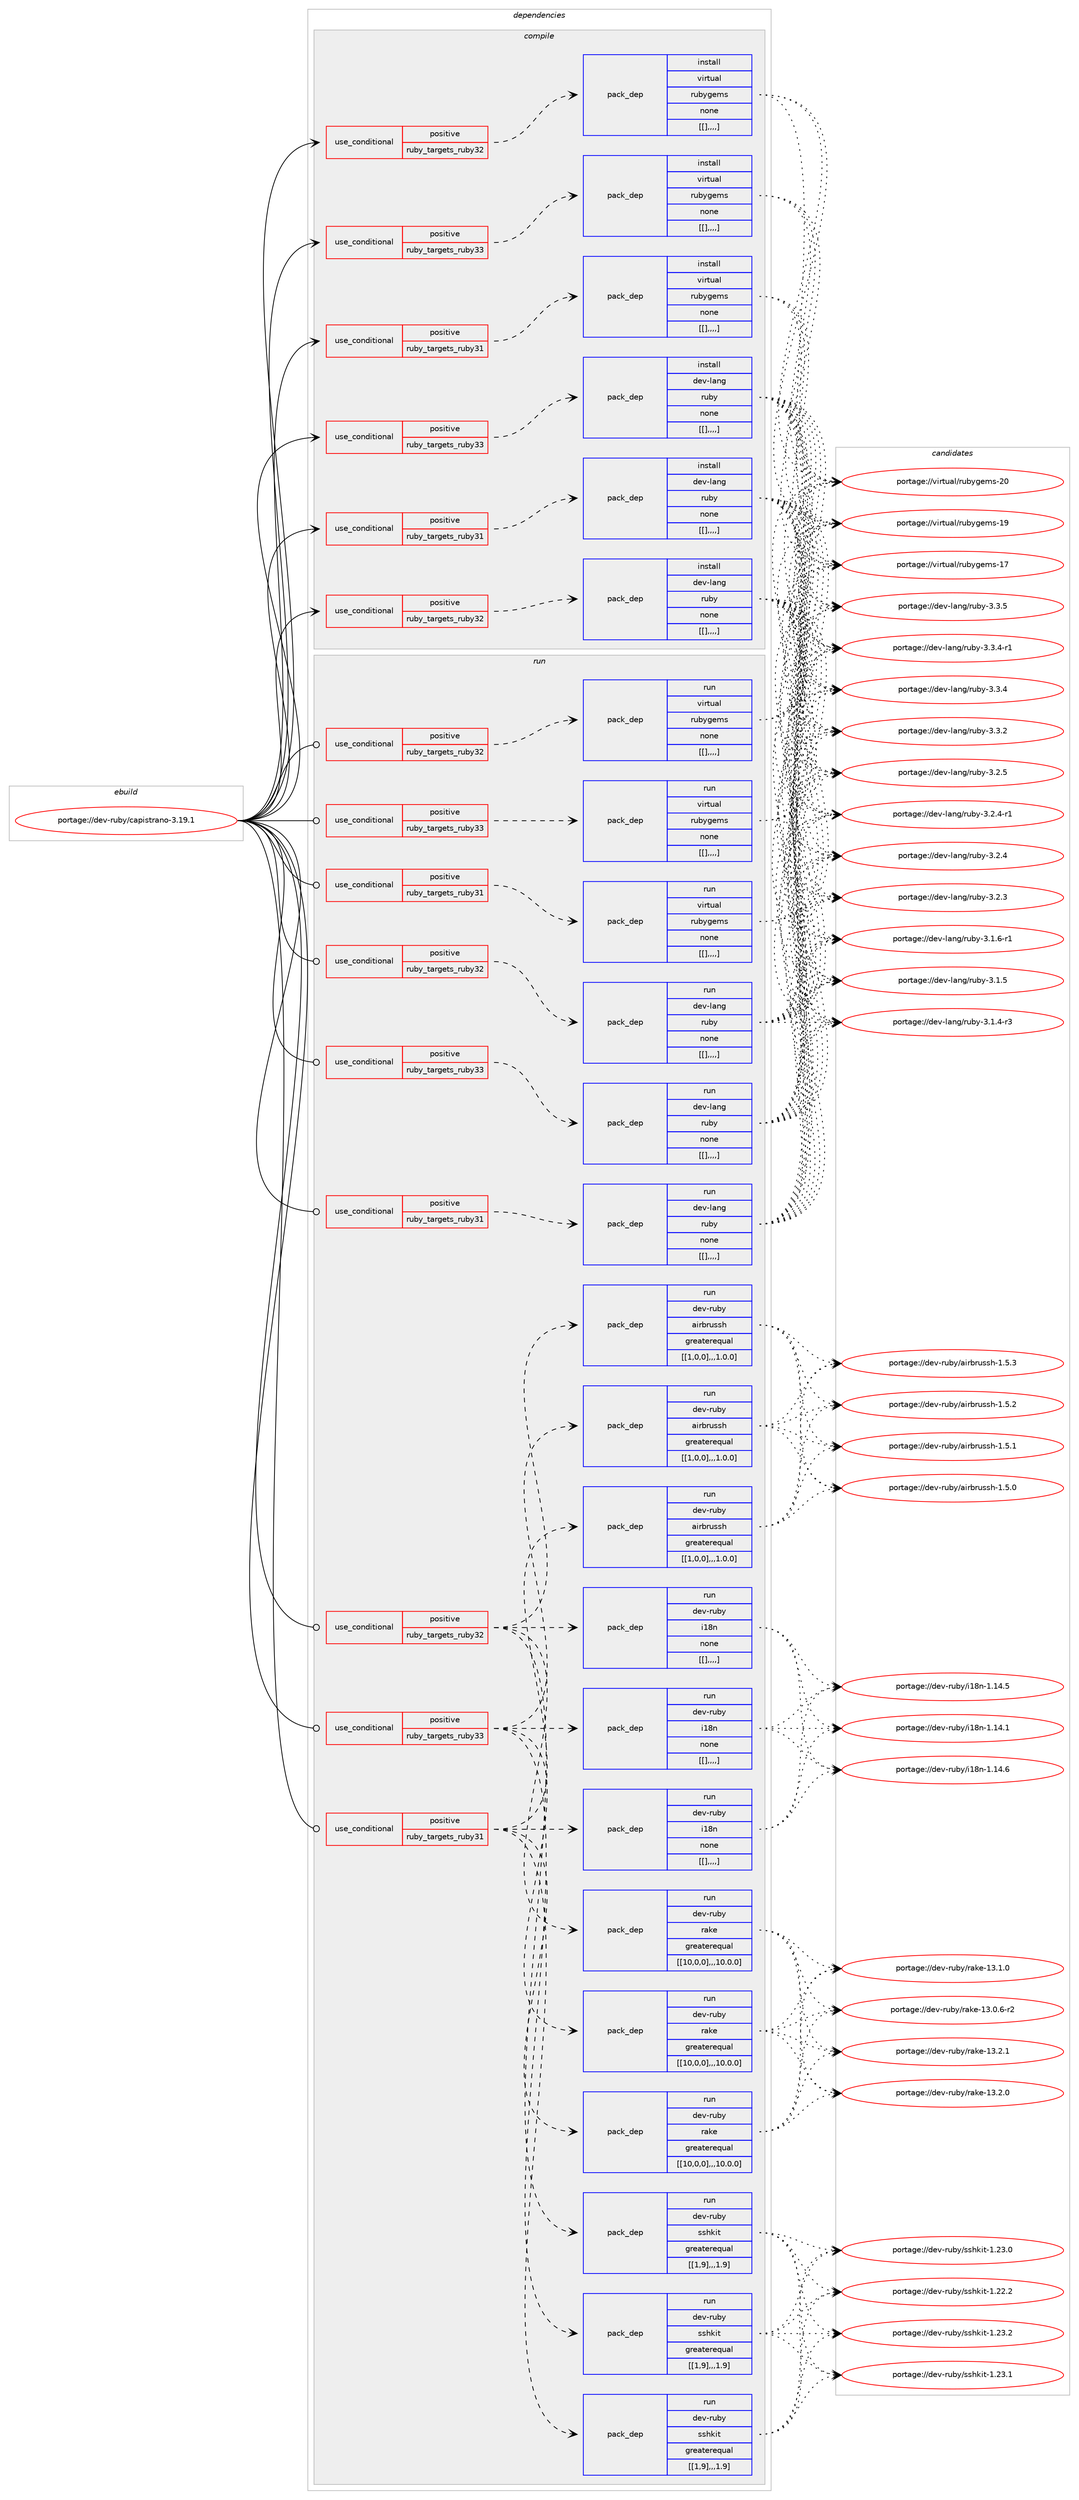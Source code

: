 digraph prolog {

# *************
# Graph options
# *************

newrank=true;
concentrate=true;
compound=true;
graph [rankdir=LR,fontname=Helvetica,fontsize=10,ranksep=1.5];#, ranksep=2.5, nodesep=0.2];
edge  [arrowhead=vee];
node  [fontname=Helvetica,fontsize=10];

# **********
# The ebuild
# **********

subgraph cluster_leftcol {
color=gray;
label=<<i>ebuild</i>>;
id [label="portage://dev-ruby/capistrano-3.19.1", color=red, width=4, href="../dev-ruby/capistrano-3.19.1.svg"];
}

# ****************
# The dependencies
# ****************

subgraph cluster_midcol {
color=gray;
label=<<i>dependencies</i>>;
subgraph cluster_compile {
fillcolor="#eeeeee";
style=filled;
label=<<i>compile</i>>;
subgraph cond49123 {
dependency188454 [label=<<TABLE BORDER="0" CELLBORDER="1" CELLSPACING="0" CELLPADDING="4"><TR><TD ROWSPAN="3" CELLPADDING="10">use_conditional</TD></TR><TR><TD>positive</TD></TR><TR><TD>ruby_targets_ruby31</TD></TR></TABLE>>, shape=none, color=red];
subgraph pack137981 {
dependency188516 [label=<<TABLE BORDER="0" CELLBORDER="1" CELLSPACING="0" CELLPADDING="4" WIDTH="220"><TR><TD ROWSPAN="6" CELLPADDING="30">pack_dep</TD></TR><TR><TD WIDTH="110">install</TD></TR><TR><TD>dev-lang</TD></TR><TR><TD>ruby</TD></TR><TR><TD>none</TD></TR><TR><TD>[[],,,,]</TD></TR></TABLE>>, shape=none, color=blue];
}
dependency188454:e -> dependency188516:w [weight=20,style="dashed",arrowhead="vee"];
}
id:e -> dependency188454:w [weight=20,style="solid",arrowhead="vee"];
subgraph cond49158 {
dependency188566 [label=<<TABLE BORDER="0" CELLBORDER="1" CELLSPACING="0" CELLPADDING="4"><TR><TD ROWSPAN="3" CELLPADDING="10">use_conditional</TD></TR><TR><TD>positive</TD></TR><TR><TD>ruby_targets_ruby31</TD></TR></TABLE>>, shape=none, color=red];
subgraph pack138044 {
dependency188607 [label=<<TABLE BORDER="0" CELLBORDER="1" CELLSPACING="0" CELLPADDING="4" WIDTH="220"><TR><TD ROWSPAN="6" CELLPADDING="30">pack_dep</TD></TR><TR><TD WIDTH="110">install</TD></TR><TR><TD>virtual</TD></TR><TR><TD>rubygems</TD></TR><TR><TD>none</TD></TR><TR><TD>[[],,,,]</TD></TR></TABLE>>, shape=none, color=blue];
}
dependency188566:e -> dependency188607:w [weight=20,style="dashed",arrowhead="vee"];
}
id:e -> dependency188566:w [weight=20,style="solid",arrowhead="vee"];
subgraph cond49196 {
dependency188611 [label=<<TABLE BORDER="0" CELLBORDER="1" CELLSPACING="0" CELLPADDING="4"><TR><TD ROWSPAN="3" CELLPADDING="10">use_conditional</TD></TR><TR><TD>positive</TD></TR><TR><TD>ruby_targets_ruby32</TD></TR></TABLE>>, shape=none, color=red];
subgraph pack138059 {
dependency188637 [label=<<TABLE BORDER="0" CELLBORDER="1" CELLSPACING="0" CELLPADDING="4" WIDTH="220"><TR><TD ROWSPAN="6" CELLPADDING="30">pack_dep</TD></TR><TR><TD WIDTH="110">install</TD></TR><TR><TD>dev-lang</TD></TR><TR><TD>ruby</TD></TR><TR><TD>none</TD></TR><TR><TD>[[],,,,]</TD></TR></TABLE>>, shape=none, color=blue];
}
dependency188611:e -> dependency188637:w [weight=20,style="dashed",arrowhead="vee"];
}
id:e -> dependency188611:w [weight=20,style="solid",arrowhead="vee"];
subgraph cond49220 {
dependency188691 [label=<<TABLE BORDER="0" CELLBORDER="1" CELLSPACING="0" CELLPADDING="4"><TR><TD ROWSPAN="3" CELLPADDING="10">use_conditional</TD></TR><TR><TD>positive</TD></TR><TR><TD>ruby_targets_ruby32</TD></TR></TABLE>>, shape=none, color=red];
subgraph pack138085 {
dependency188693 [label=<<TABLE BORDER="0" CELLBORDER="1" CELLSPACING="0" CELLPADDING="4" WIDTH="220"><TR><TD ROWSPAN="6" CELLPADDING="30">pack_dep</TD></TR><TR><TD WIDTH="110">install</TD></TR><TR><TD>virtual</TD></TR><TR><TD>rubygems</TD></TR><TR><TD>none</TD></TR><TR><TD>[[],,,,]</TD></TR></TABLE>>, shape=none, color=blue];
}
dependency188691:e -> dependency188693:w [weight=20,style="dashed",arrowhead="vee"];
}
id:e -> dependency188691:w [weight=20,style="solid",arrowhead="vee"];
subgraph cond49255 {
dependency188747 [label=<<TABLE BORDER="0" CELLBORDER="1" CELLSPACING="0" CELLPADDING="4"><TR><TD ROWSPAN="3" CELLPADDING="10">use_conditional</TD></TR><TR><TD>positive</TD></TR><TR><TD>ruby_targets_ruby33</TD></TR></TABLE>>, shape=none, color=red];
subgraph pack138126 {
dependency188799 [label=<<TABLE BORDER="0" CELLBORDER="1" CELLSPACING="0" CELLPADDING="4" WIDTH="220"><TR><TD ROWSPAN="6" CELLPADDING="30">pack_dep</TD></TR><TR><TD WIDTH="110">install</TD></TR><TR><TD>dev-lang</TD></TR><TR><TD>ruby</TD></TR><TR><TD>none</TD></TR><TR><TD>[[],,,,]</TD></TR></TABLE>>, shape=none, color=blue];
}
dependency188747:e -> dependency188799:w [weight=20,style="dashed",arrowhead="vee"];
}
id:e -> dependency188747:w [weight=20,style="solid",arrowhead="vee"];
subgraph cond49295 {
dependency188840 [label=<<TABLE BORDER="0" CELLBORDER="1" CELLSPACING="0" CELLPADDING="4"><TR><TD ROWSPAN="3" CELLPADDING="10">use_conditional</TD></TR><TR><TD>positive</TD></TR><TR><TD>ruby_targets_ruby33</TD></TR></TABLE>>, shape=none, color=red];
subgraph pack138162 {
dependency188842 [label=<<TABLE BORDER="0" CELLBORDER="1" CELLSPACING="0" CELLPADDING="4" WIDTH="220"><TR><TD ROWSPAN="6" CELLPADDING="30">pack_dep</TD></TR><TR><TD WIDTH="110">install</TD></TR><TR><TD>virtual</TD></TR><TR><TD>rubygems</TD></TR><TR><TD>none</TD></TR><TR><TD>[[],,,,]</TD></TR></TABLE>>, shape=none, color=blue];
}
dependency188840:e -> dependency188842:w [weight=20,style="dashed",arrowhead="vee"];
}
id:e -> dependency188840:w [weight=20,style="solid",arrowhead="vee"];
}
subgraph cluster_compileandrun {
fillcolor="#eeeeee";
style=filled;
label=<<i>compile and run</i>>;
}
subgraph cluster_run {
fillcolor="#eeeeee";
style=filled;
label=<<i>run</i>>;
subgraph cond49310 {
dependency188879 [label=<<TABLE BORDER="0" CELLBORDER="1" CELLSPACING="0" CELLPADDING="4"><TR><TD ROWSPAN="3" CELLPADDING="10">use_conditional</TD></TR><TR><TD>positive</TD></TR><TR><TD>ruby_targets_ruby31</TD></TR></TABLE>>, shape=none, color=red];
subgraph pack138203 {
dependency188921 [label=<<TABLE BORDER="0" CELLBORDER="1" CELLSPACING="0" CELLPADDING="4" WIDTH="220"><TR><TD ROWSPAN="6" CELLPADDING="30">pack_dep</TD></TR><TR><TD WIDTH="110">run</TD></TR><TR><TD>dev-lang</TD></TR><TR><TD>ruby</TD></TR><TR><TD>none</TD></TR><TR><TD>[[],,,,]</TD></TR></TABLE>>, shape=none, color=blue];
}
dependency188879:e -> dependency188921:w [weight=20,style="dashed",arrowhead="vee"];
}
id:e -> dependency188879:w [weight=20,style="solid",arrowhead="odot"];
subgraph cond49363 {
dependency189003 [label=<<TABLE BORDER="0" CELLBORDER="1" CELLSPACING="0" CELLPADDING="4"><TR><TD ROWSPAN="3" CELLPADDING="10">use_conditional</TD></TR><TR><TD>positive</TD></TR><TR><TD>ruby_targets_ruby31</TD></TR></TABLE>>, shape=none, color=red];
subgraph pack138253 {
dependency189046 [label=<<TABLE BORDER="0" CELLBORDER="1" CELLSPACING="0" CELLPADDING="4" WIDTH="220"><TR><TD ROWSPAN="6" CELLPADDING="30">pack_dep</TD></TR><TR><TD WIDTH="110">run</TD></TR><TR><TD>dev-ruby</TD></TR><TR><TD>airbrussh</TD></TR><TR><TD>greaterequal</TD></TR><TR><TD>[[1,0,0],,,1.0.0]</TD></TR></TABLE>>, shape=none, color=blue];
}
dependency189003:e -> dependency189046:w [weight=20,style="dashed",arrowhead="vee"];
subgraph pack138277 {
dependency189050 [label=<<TABLE BORDER="0" CELLBORDER="1" CELLSPACING="0" CELLPADDING="4" WIDTH="220"><TR><TD ROWSPAN="6" CELLPADDING="30">pack_dep</TD></TR><TR><TD WIDTH="110">run</TD></TR><TR><TD>dev-ruby</TD></TR><TR><TD>sshkit</TD></TR><TR><TD>greaterequal</TD></TR><TR><TD>[[1,9],,,1.9]</TD></TR></TABLE>>, shape=none, color=blue];
}
dependency189003:e -> dependency189050:w [weight=20,style="dashed",arrowhead="vee"];
subgraph pack138284 {
dependency189071 [label=<<TABLE BORDER="0" CELLBORDER="1" CELLSPACING="0" CELLPADDING="4" WIDTH="220"><TR><TD ROWSPAN="6" CELLPADDING="30">pack_dep</TD></TR><TR><TD WIDTH="110">run</TD></TR><TR><TD>dev-ruby</TD></TR><TR><TD>rake</TD></TR><TR><TD>greaterequal</TD></TR><TR><TD>[[10,0,0],,,10.0.0]</TD></TR></TABLE>>, shape=none, color=blue];
}
dependency189003:e -> dependency189071:w [weight=20,style="dashed",arrowhead="vee"];
subgraph pack138329 {
dependency189146 [label=<<TABLE BORDER="0" CELLBORDER="1" CELLSPACING="0" CELLPADDING="4" WIDTH="220"><TR><TD ROWSPAN="6" CELLPADDING="30">pack_dep</TD></TR><TR><TD WIDTH="110">run</TD></TR><TR><TD>dev-ruby</TD></TR><TR><TD>i18n</TD></TR><TR><TD>none</TD></TR><TR><TD>[[],,,,]</TD></TR></TABLE>>, shape=none, color=blue];
}
dependency189003:e -> dependency189146:w [weight=20,style="dashed",arrowhead="vee"];
}
id:e -> dependency189003:w [weight=20,style="solid",arrowhead="odot"];
subgraph cond49456 {
dependency189253 [label=<<TABLE BORDER="0" CELLBORDER="1" CELLSPACING="0" CELLPADDING="4"><TR><TD ROWSPAN="3" CELLPADDING="10">use_conditional</TD></TR><TR><TD>positive</TD></TR><TR><TD>ruby_targets_ruby31</TD></TR></TABLE>>, shape=none, color=red];
subgraph pack138393 {
dependency189282 [label=<<TABLE BORDER="0" CELLBORDER="1" CELLSPACING="0" CELLPADDING="4" WIDTH="220"><TR><TD ROWSPAN="6" CELLPADDING="30">pack_dep</TD></TR><TR><TD WIDTH="110">run</TD></TR><TR><TD>virtual</TD></TR><TR><TD>rubygems</TD></TR><TR><TD>none</TD></TR><TR><TD>[[],,,,]</TD></TR></TABLE>>, shape=none, color=blue];
}
dependency189253:e -> dependency189282:w [weight=20,style="dashed",arrowhead="vee"];
}
id:e -> dependency189253:w [weight=20,style="solid",arrowhead="odot"];
subgraph cond49523 {
dependency189359 [label=<<TABLE BORDER="0" CELLBORDER="1" CELLSPACING="0" CELLPADDING="4"><TR><TD ROWSPAN="3" CELLPADDING="10">use_conditional</TD></TR><TR><TD>positive</TD></TR><TR><TD>ruby_targets_ruby32</TD></TR></TABLE>>, shape=none, color=red];
subgraph pack138445 {
dependency189377 [label=<<TABLE BORDER="0" CELLBORDER="1" CELLSPACING="0" CELLPADDING="4" WIDTH="220"><TR><TD ROWSPAN="6" CELLPADDING="30">pack_dep</TD></TR><TR><TD WIDTH="110">run</TD></TR><TR><TD>dev-lang</TD></TR><TR><TD>ruby</TD></TR><TR><TD>none</TD></TR><TR><TD>[[],,,,]</TD></TR></TABLE>>, shape=none, color=blue];
}
dependency189359:e -> dependency189377:w [weight=20,style="dashed",arrowhead="vee"];
}
id:e -> dependency189359:w [weight=20,style="solid",arrowhead="odot"];
subgraph cond49552 {
dependency189399 [label=<<TABLE BORDER="0" CELLBORDER="1" CELLSPACING="0" CELLPADDING="4"><TR><TD ROWSPAN="3" CELLPADDING="10">use_conditional</TD></TR><TR><TD>positive</TD></TR><TR><TD>ruby_targets_ruby32</TD></TR></TABLE>>, shape=none, color=red];
subgraph pack138467 {
dependency189420 [label=<<TABLE BORDER="0" CELLBORDER="1" CELLSPACING="0" CELLPADDING="4" WIDTH="220"><TR><TD ROWSPAN="6" CELLPADDING="30">pack_dep</TD></TR><TR><TD WIDTH="110">run</TD></TR><TR><TD>dev-ruby</TD></TR><TR><TD>airbrussh</TD></TR><TR><TD>greaterequal</TD></TR><TR><TD>[[1,0,0],,,1.0.0]</TD></TR></TABLE>>, shape=none, color=blue];
}
dependency189399:e -> dependency189420:w [weight=20,style="dashed",arrowhead="vee"];
subgraph pack138479 {
dependency189423 [label=<<TABLE BORDER="0" CELLBORDER="1" CELLSPACING="0" CELLPADDING="4" WIDTH="220"><TR><TD ROWSPAN="6" CELLPADDING="30">pack_dep</TD></TR><TR><TD WIDTH="110">run</TD></TR><TR><TD>dev-ruby</TD></TR><TR><TD>sshkit</TD></TR><TR><TD>greaterequal</TD></TR><TR><TD>[[1,9],,,1.9]</TD></TR></TABLE>>, shape=none, color=blue];
}
dependency189399:e -> dependency189423:w [weight=20,style="dashed",arrowhead="vee"];
subgraph pack138486 {
dependency189473 [label=<<TABLE BORDER="0" CELLBORDER="1" CELLSPACING="0" CELLPADDING="4" WIDTH="220"><TR><TD ROWSPAN="6" CELLPADDING="30">pack_dep</TD></TR><TR><TD WIDTH="110">run</TD></TR><TR><TD>dev-ruby</TD></TR><TR><TD>rake</TD></TR><TR><TD>greaterequal</TD></TR><TR><TD>[[10,0,0],,,10.0.0]</TD></TR></TABLE>>, shape=none, color=blue];
}
dependency189399:e -> dependency189473:w [weight=20,style="dashed",arrowhead="vee"];
subgraph pack138534 {
dependency189540 [label=<<TABLE BORDER="0" CELLBORDER="1" CELLSPACING="0" CELLPADDING="4" WIDTH="220"><TR><TD ROWSPAN="6" CELLPADDING="30">pack_dep</TD></TR><TR><TD WIDTH="110">run</TD></TR><TR><TD>dev-ruby</TD></TR><TR><TD>i18n</TD></TR><TR><TD>none</TD></TR><TR><TD>[[],,,,]</TD></TR></TABLE>>, shape=none, color=blue];
}
dependency189399:e -> dependency189540:w [weight=20,style="dashed",arrowhead="vee"];
}
id:e -> dependency189399:w [weight=20,style="solid",arrowhead="odot"];
subgraph cond49640 {
dependency189562 [label=<<TABLE BORDER="0" CELLBORDER="1" CELLSPACING="0" CELLPADDING="4"><TR><TD ROWSPAN="3" CELLPADDING="10">use_conditional</TD></TR><TR><TD>positive</TD></TR><TR><TD>ruby_targets_ruby32</TD></TR></TABLE>>, shape=none, color=red];
subgraph pack138554 {
dependency189587 [label=<<TABLE BORDER="0" CELLBORDER="1" CELLSPACING="0" CELLPADDING="4" WIDTH="220"><TR><TD ROWSPAN="6" CELLPADDING="30">pack_dep</TD></TR><TR><TD WIDTH="110">run</TD></TR><TR><TD>virtual</TD></TR><TR><TD>rubygems</TD></TR><TR><TD>none</TD></TR><TR><TD>[[],,,,]</TD></TR></TABLE>>, shape=none, color=blue];
}
dependency189562:e -> dependency189587:w [weight=20,style="dashed",arrowhead="vee"];
}
id:e -> dependency189562:w [weight=20,style="solid",arrowhead="odot"];
subgraph cond49673 {
dependency189634 [label=<<TABLE BORDER="0" CELLBORDER="1" CELLSPACING="0" CELLPADDING="4"><TR><TD ROWSPAN="3" CELLPADDING="10">use_conditional</TD></TR><TR><TD>positive</TD></TR><TR><TD>ruby_targets_ruby33</TD></TR></TABLE>>, shape=none, color=red];
subgraph pack138602 {
dependency189660 [label=<<TABLE BORDER="0" CELLBORDER="1" CELLSPACING="0" CELLPADDING="4" WIDTH="220"><TR><TD ROWSPAN="6" CELLPADDING="30">pack_dep</TD></TR><TR><TD WIDTH="110">run</TD></TR><TR><TD>dev-lang</TD></TR><TR><TD>ruby</TD></TR><TR><TD>none</TD></TR><TR><TD>[[],,,,]</TD></TR></TABLE>>, shape=none, color=blue];
}
dependency189634:e -> dependency189660:w [weight=20,style="dashed",arrowhead="vee"];
}
id:e -> dependency189634:w [weight=20,style="solid",arrowhead="odot"];
subgraph cond49689 {
dependency189667 [label=<<TABLE BORDER="0" CELLBORDER="1" CELLSPACING="0" CELLPADDING="4"><TR><TD ROWSPAN="3" CELLPADDING="10">use_conditional</TD></TR><TR><TD>positive</TD></TR><TR><TD>ruby_targets_ruby33</TD></TR></TABLE>>, shape=none, color=red];
subgraph pack138619 {
dependency189731 [label=<<TABLE BORDER="0" CELLBORDER="1" CELLSPACING="0" CELLPADDING="4" WIDTH="220"><TR><TD ROWSPAN="6" CELLPADDING="30">pack_dep</TD></TR><TR><TD WIDTH="110">run</TD></TR><TR><TD>dev-ruby</TD></TR><TR><TD>airbrussh</TD></TR><TR><TD>greaterequal</TD></TR><TR><TD>[[1,0,0],,,1.0.0]</TD></TR></TABLE>>, shape=none, color=blue];
}
dependency189667:e -> dependency189731:w [weight=20,style="dashed",arrowhead="vee"];
subgraph pack138644 {
dependency189735 [label=<<TABLE BORDER="0" CELLBORDER="1" CELLSPACING="0" CELLPADDING="4" WIDTH="220"><TR><TD ROWSPAN="6" CELLPADDING="30">pack_dep</TD></TR><TR><TD WIDTH="110">run</TD></TR><TR><TD>dev-ruby</TD></TR><TR><TD>sshkit</TD></TR><TR><TD>greaterequal</TD></TR><TR><TD>[[1,9],,,1.9]</TD></TR></TABLE>>, shape=none, color=blue];
}
dependency189667:e -> dependency189735:w [weight=20,style="dashed",arrowhead="vee"];
subgraph pack138669 {
dependency189809 [label=<<TABLE BORDER="0" CELLBORDER="1" CELLSPACING="0" CELLPADDING="4" WIDTH="220"><TR><TD ROWSPAN="6" CELLPADDING="30">pack_dep</TD></TR><TR><TD WIDTH="110">run</TD></TR><TR><TD>dev-ruby</TD></TR><TR><TD>rake</TD></TR><TR><TD>greaterequal</TD></TR><TR><TD>[[10,0,0],,,10.0.0]</TD></TR></TABLE>>, shape=none, color=blue];
}
dependency189667:e -> dependency189809:w [weight=20,style="dashed",arrowhead="vee"];
subgraph pack138688 {
dependency189895 [label=<<TABLE BORDER="0" CELLBORDER="1" CELLSPACING="0" CELLPADDING="4" WIDTH="220"><TR><TD ROWSPAN="6" CELLPADDING="30">pack_dep</TD></TR><TR><TD WIDTH="110">run</TD></TR><TR><TD>dev-ruby</TD></TR><TR><TD>i18n</TD></TR><TR><TD>none</TD></TR><TR><TD>[[],,,,]</TD></TR></TABLE>>, shape=none, color=blue];
}
dependency189667:e -> dependency189895:w [weight=20,style="dashed",arrowhead="vee"];
}
id:e -> dependency189667:w [weight=20,style="solid",arrowhead="odot"];
subgraph cond49795 {
dependency189901 [label=<<TABLE BORDER="0" CELLBORDER="1" CELLSPACING="0" CELLPADDING="4"><TR><TD ROWSPAN="3" CELLPADDING="10">use_conditional</TD></TR><TR><TD>positive</TD></TR><TR><TD>ruby_targets_ruby33</TD></TR></TABLE>>, shape=none, color=red];
subgraph pack138763 {
dependency189996 [label=<<TABLE BORDER="0" CELLBORDER="1" CELLSPACING="0" CELLPADDING="4" WIDTH="220"><TR><TD ROWSPAN="6" CELLPADDING="30">pack_dep</TD></TR><TR><TD WIDTH="110">run</TD></TR><TR><TD>virtual</TD></TR><TR><TD>rubygems</TD></TR><TR><TD>none</TD></TR><TR><TD>[[],,,,]</TD></TR></TABLE>>, shape=none, color=blue];
}
dependency189901:e -> dependency189996:w [weight=20,style="dashed",arrowhead="vee"];
}
id:e -> dependency189901:w [weight=20,style="solid",arrowhead="odot"];
}
}

# **************
# The candidates
# **************

subgraph cluster_choices {
rank=same;
color=gray;
label=<<i>candidates</i>>;

subgraph choice138302 {
color=black;
nodesep=1;
choice10010111845108971101034711411798121455146514653 [label="portage://dev-lang/ruby-3.3.5", color=red, width=4,href="../dev-lang/ruby-3.3.5.svg"];
choice100101118451089711010347114117981214551465146524511449 [label="portage://dev-lang/ruby-3.3.4-r1", color=red, width=4,href="../dev-lang/ruby-3.3.4-r1.svg"];
choice10010111845108971101034711411798121455146514652 [label="portage://dev-lang/ruby-3.3.4", color=red, width=4,href="../dev-lang/ruby-3.3.4.svg"];
choice10010111845108971101034711411798121455146514650 [label="portage://dev-lang/ruby-3.3.2", color=red, width=4,href="../dev-lang/ruby-3.3.2.svg"];
choice10010111845108971101034711411798121455146504653 [label="portage://dev-lang/ruby-3.2.5", color=red, width=4,href="../dev-lang/ruby-3.2.5.svg"];
choice100101118451089711010347114117981214551465046524511449 [label="portage://dev-lang/ruby-3.2.4-r1", color=red, width=4,href="../dev-lang/ruby-3.2.4-r1.svg"];
choice10010111845108971101034711411798121455146504652 [label="portage://dev-lang/ruby-3.2.4", color=red, width=4,href="../dev-lang/ruby-3.2.4.svg"];
choice10010111845108971101034711411798121455146504651 [label="portage://dev-lang/ruby-3.2.3", color=red, width=4,href="../dev-lang/ruby-3.2.3.svg"];
choice100101118451089711010347114117981214551464946544511449 [label="portage://dev-lang/ruby-3.1.6-r1", color=red, width=4,href="../dev-lang/ruby-3.1.6-r1.svg"];
choice10010111845108971101034711411798121455146494653 [label="portage://dev-lang/ruby-3.1.5", color=red, width=4,href="../dev-lang/ruby-3.1.5.svg"];
choice100101118451089711010347114117981214551464946524511451 [label="portage://dev-lang/ruby-3.1.4-r3", color=red, width=4,href="../dev-lang/ruby-3.1.4-r3.svg"];
dependency188516:e -> choice10010111845108971101034711411798121455146514653:w [style=dotted,weight="100"];
dependency188516:e -> choice100101118451089711010347114117981214551465146524511449:w [style=dotted,weight="100"];
dependency188516:e -> choice10010111845108971101034711411798121455146514652:w [style=dotted,weight="100"];
dependency188516:e -> choice10010111845108971101034711411798121455146514650:w [style=dotted,weight="100"];
dependency188516:e -> choice10010111845108971101034711411798121455146504653:w [style=dotted,weight="100"];
dependency188516:e -> choice100101118451089711010347114117981214551465046524511449:w [style=dotted,weight="100"];
dependency188516:e -> choice10010111845108971101034711411798121455146504652:w [style=dotted,weight="100"];
dependency188516:e -> choice10010111845108971101034711411798121455146504651:w [style=dotted,weight="100"];
dependency188516:e -> choice100101118451089711010347114117981214551464946544511449:w [style=dotted,weight="100"];
dependency188516:e -> choice10010111845108971101034711411798121455146494653:w [style=dotted,weight="100"];
dependency188516:e -> choice100101118451089711010347114117981214551464946524511451:w [style=dotted,weight="100"];
}
subgraph choice138315 {
color=black;
nodesep=1;
choice118105114116117971084711411798121103101109115455048 [label="portage://virtual/rubygems-20", color=red, width=4,href="../virtual/rubygems-20.svg"];
choice118105114116117971084711411798121103101109115454957 [label="portage://virtual/rubygems-19", color=red, width=4,href="../virtual/rubygems-19.svg"];
choice118105114116117971084711411798121103101109115454955 [label="portage://virtual/rubygems-17", color=red, width=4,href="../virtual/rubygems-17.svg"];
dependency188607:e -> choice118105114116117971084711411798121103101109115455048:w [style=dotted,weight="100"];
dependency188607:e -> choice118105114116117971084711411798121103101109115454957:w [style=dotted,weight="100"];
dependency188607:e -> choice118105114116117971084711411798121103101109115454955:w [style=dotted,weight="100"];
}
subgraph choice138334 {
color=black;
nodesep=1;
choice10010111845108971101034711411798121455146514653 [label="portage://dev-lang/ruby-3.3.5", color=red, width=4,href="../dev-lang/ruby-3.3.5.svg"];
choice100101118451089711010347114117981214551465146524511449 [label="portage://dev-lang/ruby-3.3.4-r1", color=red, width=4,href="../dev-lang/ruby-3.3.4-r1.svg"];
choice10010111845108971101034711411798121455146514652 [label="portage://dev-lang/ruby-3.3.4", color=red, width=4,href="../dev-lang/ruby-3.3.4.svg"];
choice10010111845108971101034711411798121455146514650 [label="portage://dev-lang/ruby-3.3.2", color=red, width=4,href="../dev-lang/ruby-3.3.2.svg"];
choice10010111845108971101034711411798121455146504653 [label="portage://dev-lang/ruby-3.2.5", color=red, width=4,href="../dev-lang/ruby-3.2.5.svg"];
choice100101118451089711010347114117981214551465046524511449 [label="portage://dev-lang/ruby-3.2.4-r1", color=red, width=4,href="../dev-lang/ruby-3.2.4-r1.svg"];
choice10010111845108971101034711411798121455146504652 [label="portage://dev-lang/ruby-3.2.4", color=red, width=4,href="../dev-lang/ruby-3.2.4.svg"];
choice10010111845108971101034711411798121455146504651 [label="portage://dev-lang/ruby-3.2.3", color=red, width=4,href="../dev-lang/ruby-3.2.3.svg"];
choice100101118451089711010347114117981214551464946544511449 [label="portage://dev-lang/ruby-3.1.6-r1", color=red, width=4,href="../dev-lang/ruby-3.1.6-r1.svg"];
choice10010111845108971101034711411798121455146494653 [label="portage://dev-lang/ruby-3.1.5", color=red, width=4,href="../dev-lang/ruby-3.1.5.svg"];
choice100101118451089711010347114117981214551464946524511451 [label="portage://dev-lang/ruby-3.1.4-r3", color=red, width=4,href="../dev-lang/ruby-3.1.4-r3.svg"];
dependency188637:e -> choice10010111845108971101034711411798121455146514653:w [style=dotted,weight="100"];
dependency188637:e -> choice100101118451089711010347114117981214551465146524511449:w [style=dotted,weight="100"];
dependency188637:e -> choice10010111845108971101034711411798121455146514652:w [style=dotted,weight="100"];
dependency188637:e -> choice10010111845108971101034711411798121455146514650:w [style=dotted,weight="100"];
dependency188637:e -> choice10010111845108971101034711411798121455146504653:w [style=dotted,weight="100"];
dependency188637:e -> choice100101118451089711010347114117981214551465046524511449:w [style=dotted,weight="100"];
dependency188637:e -> choice10010111845108971101034711411798121455146504652:w [style=dotted,weight="100"];
dependency188637:e -> choice10010111845108971101034711411798121455146504651:w [style=dotted,weight="100"];
dependency188637:e -> choice100101118451089711010347114117981214551464946544511449:w [style=dotted,weight="100"];
dependency188637:e -> choice10010111845108971101034711411798121455146494653:w [style=dotted,weight="100"];
dependency188637:e -> choice100101118451089711010347114117981214551464946524511451:w [style=dotted,weight="100"];
}
subgraph choice138349 {
color=black;
nodesep=1;
choice118105114116117971084711411798121103101109115455048 [label="portage://virtual/rubygems-20", color=red, width=4,href="../virtual/rubygems-20.svg"];
choice118105114116117971084711411798121103101109115454957 [label="portage://virtual/rubygems-19", color=red, width=4,href="../virtual/rubygems-19.svg"];
choice118105114116117971084711411798121103101109115454955 [label="portage://virtual/rubygems-17", color=red, width=4,href="../virtual/rubygems-17.svg"];
dependency188693:e -> choice118105114116117971084711411798121103101109115455048:w [style=dotted,weight="100"];
dependency188693:e -> choice118105114116117971084711411798121103101109115454957:w [style=dotted,weight="100"];
dependency188693:e -> choice118105114116117971084711411798121103101109115454955:w [style=dotted,weight="100"];
}
subgraph choice138352 {
color=black;
nodesep=1;
choice10010111845108971101034711411798121455146514653 [label="portage://dev-lang/ruby-3.3.5", color=red, width=4,href="../dev-lang/ruby-3.3.5.svg"];
choice100101118451089711010347114117981214551465146524511449 [label="portage://dev-lang/ruby-3.3.4-r1", color=red, width=4,href="../dev-lang/ruby-3.3.4-r1.svg"];
choice10010111845108971101034711411798121455146514652 [label="portage://dev-lang/ruby-3.3.4", color=red, width=4,href="../dev-lang/ruby-3.3.4.svg"];
choice10010111845108971101034711411798121455146514650 [label="portage://dev-lang/ruby-3.3.2", color=red, width=4,href="../dev-lang/ruby-3.3.2.svg"];
choice10010111845108971101034711411798121455146504653 [label="portage://dev-lang/ruby-3.2.5", color=red, width=4,href="../dev-lang/ruby-3.2.5.svg"];
choice100101118451089711010347114117981214551465046524511449 [label="portage://dev-lang/ruby-3.2.4-r1", color=red, width=4,href="../dev-lang/ruby-3.2.4-r1.svg"];
choice10010111845108971101034711411798121455146504652 [label="portage://dev-lang/ruby-3.2.4", color=red, width=4,href="../dev-lang/ruby-3.2.4.svg"];
choice10010111845108971101034711411798121455146504651 [label="portage://dev-lang/ruby-3.2.3", color=red, width=4,href="../dev-lang/ruby-3.2.3.svg"];
choice100101118451089711010347114117981214551464946544511449 [label="portage://dev-lang/ruby-3.1.6-r1", color=red, width=4,href="../dev-lang/ruby-3.1.6-r1.svg"];
choice10010111845108971101034711411798121455146494653 [label="portage://dev-lang/ruby-3.1.5", color=red, width=4,href="../dev-lang/ruby-3.1.5.svg"];
choice100101118451089711010347114117981214551464946524511451 [label="portage://dev-lang/ruby-3.1.4-r3", color=red, width=4,href="../dev-lang/ruby-3.1.4-r3.svg"];
dependency188799:e -> choice10010111845108971101034711411798121455146514653:w [style=dotted,weight="100"];
dependency188799:e -> choice100101118451089711010347114117981214551465146524511449:w [style=dotted,weight="100"];
dependency188799:e -> choice10010111845108971101034711411798121455146514652:w [style=dotted,weight="100"];
dependency188799:e -> choice10010111845108971101034711411798121455146514650:w [style=dotted,weight="100"];
dependency188799:e -> choice10010111845108971101034711411798121455146504653:w [style=dotted,weight="100"];
dependency188799:e -> choice100101118451089711010347114117981214551465046524511449:w [style=dotted,weight="100"];
dependency188799:e -> choice10010111845108971101034711411798121455146504652:w [style=dotted,weight="100"];
dependency188799:e -> choice10010111845108971101034711411798121455146504651:w [style=dotted,weight="100"];
dependency188799:e -> choice100101118451089711010347114117981214551464946544511449:w [style=dotted,weight="100"];
dependency188799:e -> choice10010111845108971101034711411798121455146494653:w [style=dotted,weight="100"];
dependency188799:e -> choice100101118451089711010347114117981214551464946524511451:w [style=dotted,weight="100"];
}
subgraph choice138398 {
color=black;
nodesep=1;
choice118105114116117971084711411798121103101109115455048 [label="portage://virtual/rubygems-20", color=red, width=4,href="../virtual/rubygems-20.svg"];
choice118105114116117971084711411798121103101109115454957 [label="portage://virtual/rubygems-19", color=red, width=4,href="../virtual/rubygems-19.svg"];
choice118105114116117971084711411798121103101109115454955 [label="portage://virtual/rubygems-17", color=red, width=4,href="../virtual/rubygems-17.svg"];
dependency188842:e -> choice118105114116117971084711411798121103101109115455048:w [style=dotted,weight="100"];
dependency188842:e -> choice118105114116117971084711411798121103101109115454957:w [style=dotted,weight="100"];
dependency188842:e -> choice118105114116117971084711411798121103101109115454955:w [style=dotted,weight="100"];
}
subgraph choice138400 {
color=black;
nodesep=1;
choice10010111845108971101034711411798121455146514653 [label="portage://dev-lang/ruby-3.3.5", color=red, width=4,href="../dev-lang/ruby-3.3.5.svg"];
choice100101118451089711010347114117981214551465146524511449 [label="portage://dev-lang/ruby-3.3.4-r1", color=red, width=4,href="../dev-lang/ruby-3.3.4-r1.svg"];
choice10010111845108971101034711411798121455146514652 [label="portage://dev-lang/ruby-3.3.4", color=red, width=4,href="../dev-lang/ruby-3.3.4.svg"];
choice10010111845108971101034711411798121455146514650 [label="portage://dev-lang/ruby-3.3.2", color=red, width=4,href="../dev-lang/ruby-3.3.2.svg"];
choice10010111845108971101034711411798121455146504653 [label="portage://dev-lang/ruby-3.2.5", color=red, width=4,href="../dev-lang/ruby-3.2.5.svg"];
choice100101118451089711010347114117981214551465046524511449 [label="portage://dev-lang/ruby-3.2.4-r1", color=red, width=4,href="../dev-lang/ruby-3.2.4-r1.svg"];
choice10010111845108971101034711411798121455146504652 [label="portage://dev-lang/ruby-3.2.4", color=red, width=4,href="../dev-lang/ruby-3.2.4.svg"];
choice10010111845108971101034711411798121455146504651 [label="portage://dev-lang/ruby-3.2.3", color=red, width=4,href="../dev-lang/ruby-3.2.3.svg"];
choice100101118451089711010347114117981214551464946544511449 [label="portage://dev-lang/ruby-3.1.6-r1", color=red, width=4,href="../dev-lang/ruby-3.1.6-r1.svg"];
choice10010111845108971101034711411798121455146494653 [label="portage://dev-lang/ruby-3.1.5", color=red, width=4,href="../dev-lang/ruby-3.1.5.svg"];
choice100101118451089711010347114117981214551464946524511451 [label="portage://dev-lang/ruby-3.1.4-r3", color=red, width=4,href="../dev-lang/ruby-3.1.4-r3.svg"];
dependency188921:e -> choice10010111845108971101034711411798121455146514653:w [style=dotted,weight="100"];
dependency188921:e -> choice100101118451089711010347114117981214551465146524511449:w [style=dotted,weight="100"];
dependency188921:e -> choice10010111845108971101034711411798121455146514652:w [style=dotted,weight="100"];
dependency188921:e -> choice10010111845108971101034711411798121455146514650:w [style=dotted,weight="100"];
dependency188921:e -> choice10010111845108971101034711411798121455146504653:w [style=dotted,weight="100"];
dependency188921:e -> choice100101118451089711010347114117981214551465046524511449:w [style=dotted,weight="100"];
dependency188921:e -> choice10010111845108971101034711411798121455146504652:w [style=dotted,weight="100"];
dependency188921:e -> choice10010111845108971101034711411798121455146504651:w [style=dotted,weight="100"];
dependency188921:e -> choice100101118451089711010347114117981214551464946544511449:w [style=dotted,weight="100"];
dependency188921:e -> choice10010111845108971101034711411798121455146494653:w [style=dotted,weight="100"];
dependency188921:e -> choice100101118451089711010347114117981214551464946524511451:w [style=dotted,weight="100"];
}
subgraph choice138408 {
color=black;
nodesep=1;
choice1001011184511411798121479710511498114117115115104454946534651 [label="portage://dev-ruby/airbrussh-1.5.3", color=red, width=4,href="../dev-ruby/airbrussh-1.5.3.svg"];
choice1001011184511411798121479710511498114117115115104454946534650 [label="portage://dev-ruby/airbrussh-1.5.2", color=red, width=4,href="../dev-ruby/airbrussh-1.5.2.svg"];
choice1001011184511411798121479710511498114117115115104454946534649 [label="portage://dev-ruby/airbrussh-1.5.1", color=red, width=4,href="../dev-ruby/airbrussh-1.5.1.svg"];
choice1001011184511411798121479710511498114117115115104454946534648 [label="portage://dev-ruby/airbrussh-1.5.0", color=red, width=4,href="../dev-ruby/airbrussh-1.5.0.svg"];
dependency189046:e -> choice1001011184511411798121479710511498114117115115104454946534651:w [style=dotted,weight="100"];
dependency189046:e -> choice1001011184511411798121479710511498114117115115104454946534650:w [style=dotted,weight="100"];
dependency189046:e -> choice1001011184511411798121479710511498114117115115104454946534649:w [style=dotted,weight="100"];
dependency189046:e -> choice1001011184511411798121479710511498114117115115104454946534648:w [style=dotted,weight="100"];
}
subgraph choice138414 {
color=black;
nodesep=1;
choice10010111845114117981214711511510410710511645494650514650 [label="portage://dev-ruby/sshkit-1.23.2", color=red, width=4,href="../dev-ruby/sshkit-1.23.2.svg"];
choice10010111845114117981214711511510410710511645494650514649 [label="portage://dev-ruby/sshkit-1.23.1", color=red, width=4,href="../dev-ruby/sshkit-1.23.1.svg"];
choice10010111845114117981214711511510410710511645494650514648 [label="portage://dev-ruby/sshkit-1.23.0", color=red, width=4,href="../dev-ruby/sshkit-1.23.0.svg"];
choice10010111845114117981214711511510410710511645494650504650 [label="portage://dev-ruby/sshkit-1.22.2", color=red, width=4,href="../dev-ruby/sshkit-1.22.2.svg"];
dependency189050:e -> choice10010111845114117981214711511510410710511645494650514650:w [style=dotted,weight="100"];
dependency189050:e -> choice10010111845114117981214711511510410710511645494650514649:w [style=dotted,weight="100"];
dependency189050:e -> choice10010111845114117981214711511510410710511645494650514648:w [style=dotted,weight="100"];
dependency189050:e -> choice10010111845114117981214711511510410710511645494650504650:w [style=dotted,weight="100"];
}
subgraph choice138422 {
color=black;
nodesep=1;
choice1001011184511411798121471149710710145495146504649 [label="portage://dev-ruby/rake-13.2.1", color=red, width=4,href="../dev-ruby/rake-13.2.1.svg"];
choice1001011184511411798121471149710710145495146504648 [label="portage://dev-ruby/rake-13.2.0", color=red, width=4,href="../dev-ruby/rake-13.2.0.svg"];
choice1001011184511411798121471149710710145495146494648 [label="portage://dev-ruby/rake-13.1.0", color=red, width=4,href="../dev-ruby/rake-13.1.0.svg"];
choice10010111845114117981214711497107101454951464846544511450 [label="portage://dev-ruby/rake-13.0.6-r2", color=red, width=4,href="../dev-ruby/rake-13.0.6-r2.svg"];
dependency189071:e -> choice1001011184511411798121471149710710145495146504649:w [style=dotted,weight="100"];
dependency189071:e -> choice1001011184511411798121471149710710145495146504648:w [style=dotted,weight="100"];
dependency189071:e -> choice1001011184511411798121471149710710145495146494648:w [style=dotted,weight="100"];
dependency189071:e -> choice10010111845114117981214711497107101454951464846544511450:w [style=dotted,weight="100"];
}
subgraph choice138437 {
color=black;
nodesep=1;
choice100101118451141179812147105495611045494649524654 [label="portage://dev-ruby/i18n-1.14.6", color=red, width=4,href="../dev-ruby/i18n-1.14.6.svg"];
choice100101118451141179812147105495611045494649524653 [label="portage://dev-ruby/i18n-1.14.5", color=red, width=4,href="../dev-ruby/i18n-1.14.5.svg"];
choice100101118451141179812147105495611045494649524649 [label="portage://dev-ruby/i18n-1.14.1", color=red, width=4,href="../dev-ruby/i18n-1.14.1.svg"];
dependency189146:e -> choice100101118451141179812147105495611045494649524654:w [style=dotted,weight="100"];
dependency189146:e -> choice100101118451141179812147105495611045494649524653:w [style=dotted,weight="100"];
dependency189146:e -> choice100101118451141179812147105495611045494649524649:w [style=dotted,weight="100"];
}
subgraph choice138440 {
color=black;
nodesep=1;
choice118105114116117971084711411798121103101109115455048 [label="portage://virtual/rubygems-20", color=red, width=4,href="../virtual/rubygems-20.svg"];
choice118105114116117971084711411798121103101109115454957 [label="portage://virtual/rubygems-19", color=red, width=4,href="../virtual/rubygems-19.svg"];
choice118105114116117971084711411798121103101109115454955 [label="portage://virtual/rubygems-17", color=red, width=4,href="../virtual/rubygems-17.svg"];
dependency189282:e -> choice118105114116117971084711411798121103101109115455048:w [style=dotted,weight="100"];
dependency189282:e -> choice118105114116117971084711411798121103101109115454957:w [style=dotted,weight="100"];
dependency189282:e -> choice118105114116117971084711411798121103101109115454955:w [style=dotted,weight="100"];
}
subgraph choice138444 {
color=black;
nodesep=1;
choice10010111845108971101034711411798121455146514653 [label="portage://dev-lang/ruby-3.3.5", color=red, width=4,href="../dev-lang/ruby-3.3.5.svg"];
choice100101118451089711010347114117981214551465146524511449 [label="portage://dev-lang/ruby-3.3.4-r1", color=red, width=4,href="../dev-lang/ruby-3.3.4-r1.svg"];
choice10010111845108971101034711411798121455146514652 [label="portage://dev-lang/ruby-3.3.4", color=red, width=4,href="../dev-lang/ruby-3.3.4.svg"];
choice10010111845108971101034711411798121455146514650 [label="portage://dev-lang/ruby-3.3.2", color=red, width=4,href="../dev-lang/ruby-3.3.2.svg"];
choice10010111845108971101034711411798121455146504653 [label="portage://dev-lang/ruby-3.2.5", color=red, width=4,href="../dev-lang/ruby-3.2.5.svg"];
choice100101118451089711010347114117981214551465046524511449 [label="portage://dev-lang/ruby-3.2.4-r1", color=red, width=4,href="../dev-lang/ruby-3.2.4-r1.svg"];
choice10010111845108971101034711411798121455146504652 [label="portage://dev-lang/ruby-3.2.4", color=red, width=4,href="../dev-lang/ruby-3.2.4.svg"];
choice10010111845108971101034711411798121455146504651 [label="portage://dev-lang/ruby-3.2.3", color=red, width=4,href="../dev-lang/ruby-3.2.3.svg"];
choice100101118451089711010347114117981214551464946544511449 [label="portage://dev-lang/ruby-3.1.6-r1", color=red, width=4,href="../dev-lang/ruby-3.1.6-r1.svg"];
choice10010111845108971101034711411798121455146494653 [label="portage://dev-lang/ruby-3.1.5", color=red, width=4,href="../dev-lang/ruby-3.1.5.svg"];
choice100101118451089711010347114117981214551464946524511451 [label="portage://dev-lang/ruby-3.1.4-r3", color=red, width=4,href="../dev-lang/ruby-3.1.4-r3.svg"];
dependency189377:e -> choice10010111845108971101034711411798121455146514653:w [style=dotted,weight="100"];
dependency189377:e -> choice100101118451089711010347114117981214551465146524511449:w [style=dotted,weight="100"];
dependency189377:e -> choice10010111845108971101034711411798121455146514652:w [style=dotted,weight="100"];
dependency189377:e -> choice10010111845108971101034711411798121455146514650:w [style=dotted,weight="100"];
dependency189377:e -> choice10010111845108971101034711411798121455146504653:w [style=dotted,weight="100"];
dependency189377:e -> choice100101118451089711010347114117981214551465046524511449:w [style=dotted,weight="100"];
dependency189377:e -> choice10010111845108971101034711411798121455146504652:w [style=dotted,weight="100"];
dependency189377:e -> choice10010111845108971101034711411798121455146504651:w [style=dotted,weight="100"];
dependency189377:e -> choice100101118451089711010347114117981214551464946544511449:w [style=dotted,weight="100"];
dependency189377:e -> choice10010111845108971101034711411798121455146494653:w [style=dotted,weight="100"];
dependency189377:e -> choice100101118451089711010347114117981214551464946524511451:w [style=dotted,weight="100"];
}
subgraph choice138489 {
color=black;
nodesep=1;
choice1001011184511411798121479710511498114117115115104454946534651 [label="portage://dev-ruby/airbrussh-1.5.3", color=red, width=4,href="../dev-ruby/airbrussh-1.5.3.svg"];
choice1001011184511411798121479710511498114117115115104454946534650 [label="portage://dev-ruby/airbrussh-1.5.2", color=red, width=4,href="../dev-ruby/airbrussh-1.5.2.svg"];
choice1001011184511411798121479710511498114117115115104454946534649 [label="portage://dev-ruby/airbrussh-1.5.1", color=red, width=4,href="../dev-ruby/airbrussh-1.5.1.svg"];
choice1001011184511411798121479710511498114117115115104454946534648 [label="portage://dev-ruby/airbrussh-1.5.0", color=red, width=4,href="../dev-ruby/airbrussh-1.5.0.svg"];
dependency189420:e -> choice1001011184511411798121479710511498114117115115104454946534651:w [style=dotted,weight="100"];
dependency189420:e -> choice1001011184511411798121479710511498114117115115104454946534650:w [style=dotted,weight="100"];
dependency189420:e -> choice1001011184511411798121479710511498114117115115104454946534649:w [style=dotted,weight="100"];
dependency189420:e -> choice1001011184511411798121479710511498114117115115104454946534648:w [style=dotted,weight="100"];
}
subgraph choice138496 {
color=black;
nodesep=1;
choice10010111845114117981214711511510410710511645494650514650 [label="portage://dev-ruby/sshkit-1.23.2", color=red, width=4,href="../dev-ruby/sshkit-1.23.2.svg"];
choice10010111845114117981214711511510410710511645494650514649 [label="portage://dev-ruby/sshkit-1.23.1", color=red, width=4,href="../dev-ruby/sshkit-1.23.1.svg"];
choice10010111845114117981214711511510410710511645494650514648 [label="portage://dev-ruby/sshkit-1.23.0", color=red, width=4,href="../dev-ruby/sshkit-1.23.0.svg"];
choice10010111845114117981214711511510410710511645494650504650 [label="portage://dev-ruby/sshkit-1.22.2", color=red, width=4,href="../dev-ruby/sshkit-1.22.2.svg"];
dependency189423:e -> choice10010111845114117981214711511510410710511645494650514650:w [style=dotted,weight="100"];
dependency189423:e -> choice10010111845114117981214711511510410710511645494650514649:w [style=dotted,weight="100"];
dependency189423:e -> choice10010111845114117981214711511510410710511645494650514648:w [style=dotted,weight="100"];
dependency189423:e -> choice10010111845114117981214711511510410710511645494650504650:w [style=dotted,weight="100"];
}
subgraph choice138504 {
color=black;
nodesep=1;
choice1001011184511411798121471149710710145495146504649 [label="portage://dev-ruby/rake-13.2.1", color=red, width=4,href="../dev-ruby/rake-13.2.1.svg"];
choice1001011184511411798121471149710710145495146504648 [label="portage://dev-ruby/rake-13.2.0", color=red, width=4,href="../dev-ruby/rake-13.2.0.svg"];
choice1001011184511411798121471149710710145495146494648 [label="portage://dev-ruby/rake-13.1.0", color=red, width=4,href="../dev-ruby/rake-13.1.0.svg"];
choice10010111845114117981214711497107101454951464846544511450 [label="portage://dev-ruby/rake-13.0.6-r2", color=red, width=4,href="../dev-ruby/rake-13.0.6-r2.svg"];
dependency189473:e -> choice1001011184511411798121471149710710145495146504649:w [style=dotted,weight="100"];
dependency189473:e -> choice1001011184511411798121471149710710145495146504648:w [style=dotted,weight="100"];
dependency189473:e -> choice1001011184511411798121471149710710145495146494648:w [style=dotted,weight="100"];
dependency189473:e -> choice10010111845114117981214711497107101454951464846544511450:w [style=dotted,weight="100"];
}
subgraph choice138510 {
color=black;
nodesep=1;
choice100101118451141179812147105495611045494649524654 [label="portage://dev-ruby/i18n-1.14.6", color=red, width=4,href="../dev-ruby/i18n-1.14.6.svg"];
choice100101118451141179812147105495611045494649524653 [label="portage://dev-ruby/i18n-1.14.5", color=red, width=4,href="../dev-ruby/i18n-1.14.5.svg"];
choice100101118451141179812147105495611045494649524649 [label="portage://dev-ruby/i18n-1.14.1", color=red, width=4,href="../dev-ruby/i18n-1.14.1.svg"];
dependency189540:e -> choice100101118451141179812147105495611045494649524654:w [style=dotted,weight="100"];
dependency189540:e -> choice100101118451141179812147105495611045494649524653:w [style=dotted,weight="100"];
dependency189540:e -> choice100101118451141179812147105495611045494649524649:w [style=dotted,weight="100"];
}
subgraph choice138545 {
color=black;
nodesep=1;
choice118105114116117971084711411798121103101109115455048 [label="portage://virtual/rubygems-20", color=red, width=4,href="../virtual/rubygems-20.svg"];
choice118105114116117971084711411798121103101109115454957 [label="portage://virtual/rubygems-19", color=red, width=4,href="../virtual/rubygems-19.svg"];
choice118105114116117971084711411798121103101109115454955 [label="portage://virtual/rubygems-17", color=red, width=4,href="../virtual/rubygems-17.svg"];
dependency189587:e -> choice118105114116117971084711411798121103101109115455048:w [style=dotted,weight="100"];
dependency189587:e -> choice118105114116117971084711411798121103101109115454957:w [style=dotted,weight="100"];
dependency189587:e -> choice118105114116117971084711411798121103101109115454955:w [style=dotted,weight="100"];
}
subgraph choice138549 {
color=black;
nodesep=1;
choice10010111845108971101034711411798121455146514653 [label="portage://dev-lang/ruby-3.3.5", color=red, width=4,href="../dev-lang/ruby-3.3.5.svg"];
choice100101118451089711010347114117981214551465146524511449 [label="portage://dev-lang/ruby-3.3.4-r1", color=red, width=4,href="../dev-lang/ruby-3.3.4-r1.svg"];
choice10010111845108971101034711411798121455146514652 [label="portage://dev-lang/ruby-3.3.4", color=red, width=4,href="../dev-lang/ruby-3.3.4.svg"];
choice10010111845108971101034711411798121455146514650 [label="portage://dev-lang/ruby-3.3.2", color=red, width=4,href="../dev-lang/ruby-3.3.2.svg"];
choice10010111845108971101034711411798121455146504653 [label="portage://dev-lang/ruby-3.2.5", color=red, width=4,href="../dev-lang/ruby-3.2.5.svg"];
choice100101118451089711010347114117981214551465046524511449 [label="portage://dev-lang/ruby-3.2.4-r1", color=red, width=4,href="../dev-lang/ruby-3.2.4-r1.svg"];
choice10010111845108971101034711411798121455146504652 [label="portage://dev-lang/ruby-3.2.4", color=red, width=4,href="../dev-lang/ruby-3.2.4.svg"];
choice10010111845108971101034711411798121455146504651 [label="portage://dev-lang/ruby-3.2.3", color=red, width=4,href="../dev-lang/ruby-3.2.3.svg"];
choice100101118451089711010347114117981214551464946544511449 [label="portage://dev-lang/ruby-3.1.6-r1", color=red, width=4,href="../dev-lang/ruby-3.1.6-r1.svg"];
choice10010111845108971101034711411798121455146494653 [label="portage://dev-lang/ruby-3.1.5", color=red, width=4,href="../dev-lang/ruby-3.1.5.svg"];
choice100101118451089711010347114117981214551464946524511451 [label="portage://dev-lang/ruby-3.1.4-r3", color=red, width=4,href="../dev-lang/ruby-3.1.4-r3.svg"];
dependency189660:e -> choice10010111845108971101034711411798121455146514653:w [style=dotted,weight="100"];
dependency189660:e -> choice100101118451089711010347114117981214551465146524511449:w [style=dotted,weight="100"];
dependency189660:e -> choice10010111845108971101034711411798121455146514652:w [style=dotted,weight="100"];
dependency189660:e -> choice10010111845108971101034711411798121455146514650:w [style=dotted,weight="100"];
dependency189660:e -> choice10010111845108971101034711411798121455146504653:w [style=dotted,weight="100"];
dependency189660:e -> choice100101118451089711010347114117981214551465046524511449:w [style=dotted,weight="100"];
dependency189660:e -> choice10010111845108971101034711411798121455146504652:w [style=dotted,weight="100"];
dependency189660:e -> choice10010111845108971101034711411798121455146504651:w [style=dotted,weight="100"];
dependency189660:e -> choice100101118451089711010347114117981214551464946544511449:w [style=dotted,weight="100"];
dependency189660:e -> choice10010111845108971101034711411798121455146494653:w [style=dotted,weight="100"];
dependency189660:e -> choice100101118451089711010347114117981214551464946524511451:w [style=dotted,weight="100"];
}
subgraph choice138569 {
color=black;
nodesep=1;
choice1001011184511411798121479710511498114117115115104454946534651 [label="portage://dev-ruby/airbrussh-1.5.3", color=red, width=4,href="../dev-ruby/airbrussh-1.5.3.svg"];
choice1001011184511411798121479710511498114117115115104454946534650 [label="portage://dev-ruby/airbrussh-1.5.2", color=red, width=4,href="../dev-ruby/airbrussh-1.5.2.svg"];
choice1001011184511411798121479710511498114117115115104454946534649 [label="portage://dev-ruby/airbrussh-1.5.1", color=red, width=4,href="../dev-ruby/airbrussh-1.5.1.svg"];
choice1001011184511411798121479710511498114117115115104454946534648 [label="portage://dev-ruby/airbrussh-1.5.0", color=red, width=4,href="../dev-ruby/airbrussh-1.5.0.svg"];
dependency189731:e -> choice1001011184511411798121479710511498114117115115104454946534651:w [style=dotted,weight="100"];
dependency189731:e -> choice1001011184511411798121479710511498114117115115104454946534650:w [style=dotted,weight="100"];
dependency189731:e -> choice1001011184511411798121479710511498114117115115104454946534649:w [style=dotted,weight="100"];
dependency189731:e -> choice1001011184511411798121479710511498114117115115104454946534648:w [style=dotted,weight="100"];
}
subgraph choice138574 {
color=black;
nodesep=1;
choice10010111845114117981214711511510410710511645494650514650 [label="portage://dev-ruby/sshkit-1.23.2", color=red, width=4,href="../dev-ruby/sshkit-1.23.2.svg"];
choice10010111845114117981214711511510410710511645494650514649 [label="portage://dev-ruby/sshkit-1.23.1", color=red, width=4,href="../dev-ruby/sshkit-1.23.1.svg"];
choice10010111845114117981214711511510410710511645494650514648 [label="portage://dev-ruby/sshkit-1.23.0", color=red, width=4,href="../dev-ruby/sshkit-1.23.0.svg"];
choice10010111845114117981214711511510410710511645494650504650 [label="portage://dev-ruby/sshkit-1.22.2", color=red, width=4,href="../dev-ruby/sshkit-1.22.2.svg"];
dependency189735:e -> choice10010111845114117981214711511510410710511645494650514650:w [style=dotted,weight="100"];
dependency189735:e -> choice10010111845114117981214711511510410710511645494650514649:w [style=dotted,weight="100"];
dependency189735:e -> choice10010111845114117981214711511510410710511645494650514648:w [style=dotted,weight="100"];
dependency189735:e -> choice10010111845114117981214711511510410710511645494650504650:w [style=dotted,weight="100"];
}
subgraph choice138580 {
color=black;
nodesep=1;
choice1001011184511411798121471149710710145495146504649 [label="portage://dev-ruby/rake-13.2.1", color=red, width=4,href="../dev-ruby/rake-13.2.1.svg"];
choice1001011184511411798121471149710710145495146504648 [label="portage://dev-ruby/rake-13.2.0", color=red, width=4,href="../dev-ruby/rake-13.2.0.svg"];
choice1001011184511411798121471149710710145495146494648 [label="portage://dev-ruby/rake-13.1.0", color=red, width=4,href="../dev-ruby/rake-13.1.0.svg"];
choice10010111845114117981214711497107101454951464846544511450 [label="portage://dev-ruby/rake-13.0.6-r2", color=red, width=4,href="../dev-ruby/rake-13.0.6-r2.svg"];
dependency189809:e -> choice1001011184511411798121471149710710145495146504649:w [style=dotted,weight="100"];
dependency189809:e -> choice1001011184511411798121471149710710145495146504648:w [style=dotted,weight="100"];
dependency189809:e -> choice1001011184511411798121471149710710145495146494648:w [style=dotted,weight="100"];
dependency189809:e -> choice10010111845114117981214711497107101454951464846544511450:w [style=dotted,weight="100"];
}
subgraph choice138603 {
color=black;
nodesep=1;
choice100101118451141179812147105495611045494649524654 [label="portage://dev-ruby/i18n-1.14.6", color=red, width=4,href="../dev-ruby/i18n-1.14.6.svg"];
choice100101118451141179812147105495611045494649524653 [label="portage://dev-ruby/i18n-1.14.5", color=red, width=4,href="../dev-ruby/i18n-1.14.5.svg"];
choice100101118451141179812147105495611045494649524649 [label="portage://dev-ruby/i18n-1.14.1", color=red, width=4,href="../dev-ruby/i18n-1.14.1.svg"];
dependency189895:e -> choice100101118451141179812147105495611045494649524654:w [style=dotted,weight="100"];
dependency189895:e -> choice100101118451141179812147105495611045494649524653:w [style=dotted,weight="100"];
dependency189895:e -> choice100101118451141179812147105495611045494649524649:w [style=dotted,weight="100"];
}
subgraph choice138631 {
color=black;
nodesep=1;
choice118105114116117971084711411798121103101109115455048 [label="portage://virtual/rubygems-20", color=red, width=4,href="../virtual/rubygems-20.svg"];
choice118105114116117971084711411798121103101109115454957 [label="portage://virtual/rubygems-19", color=red, width=4,href="../virtual/rubygems-19.svg"];
choice118105114116117971084711411798121103101109115454955 [label="portage://virtual/rubygems-17", color=red, width=4,href="../virtual/rubygems-17.svg"];
dependency189996:e -> choice118105114116117971084711411798121103101109115455048:w [style=dotted,weight="100"];
dependency189996:e -> choice118105114116117971084711411798121103101109115454957:w [style=dotted,weight="100"];
dependency189996:e -> choice118105114116117971084711411798121103101109115454955:w [style=dotted,weight="100"];
}
}

}
